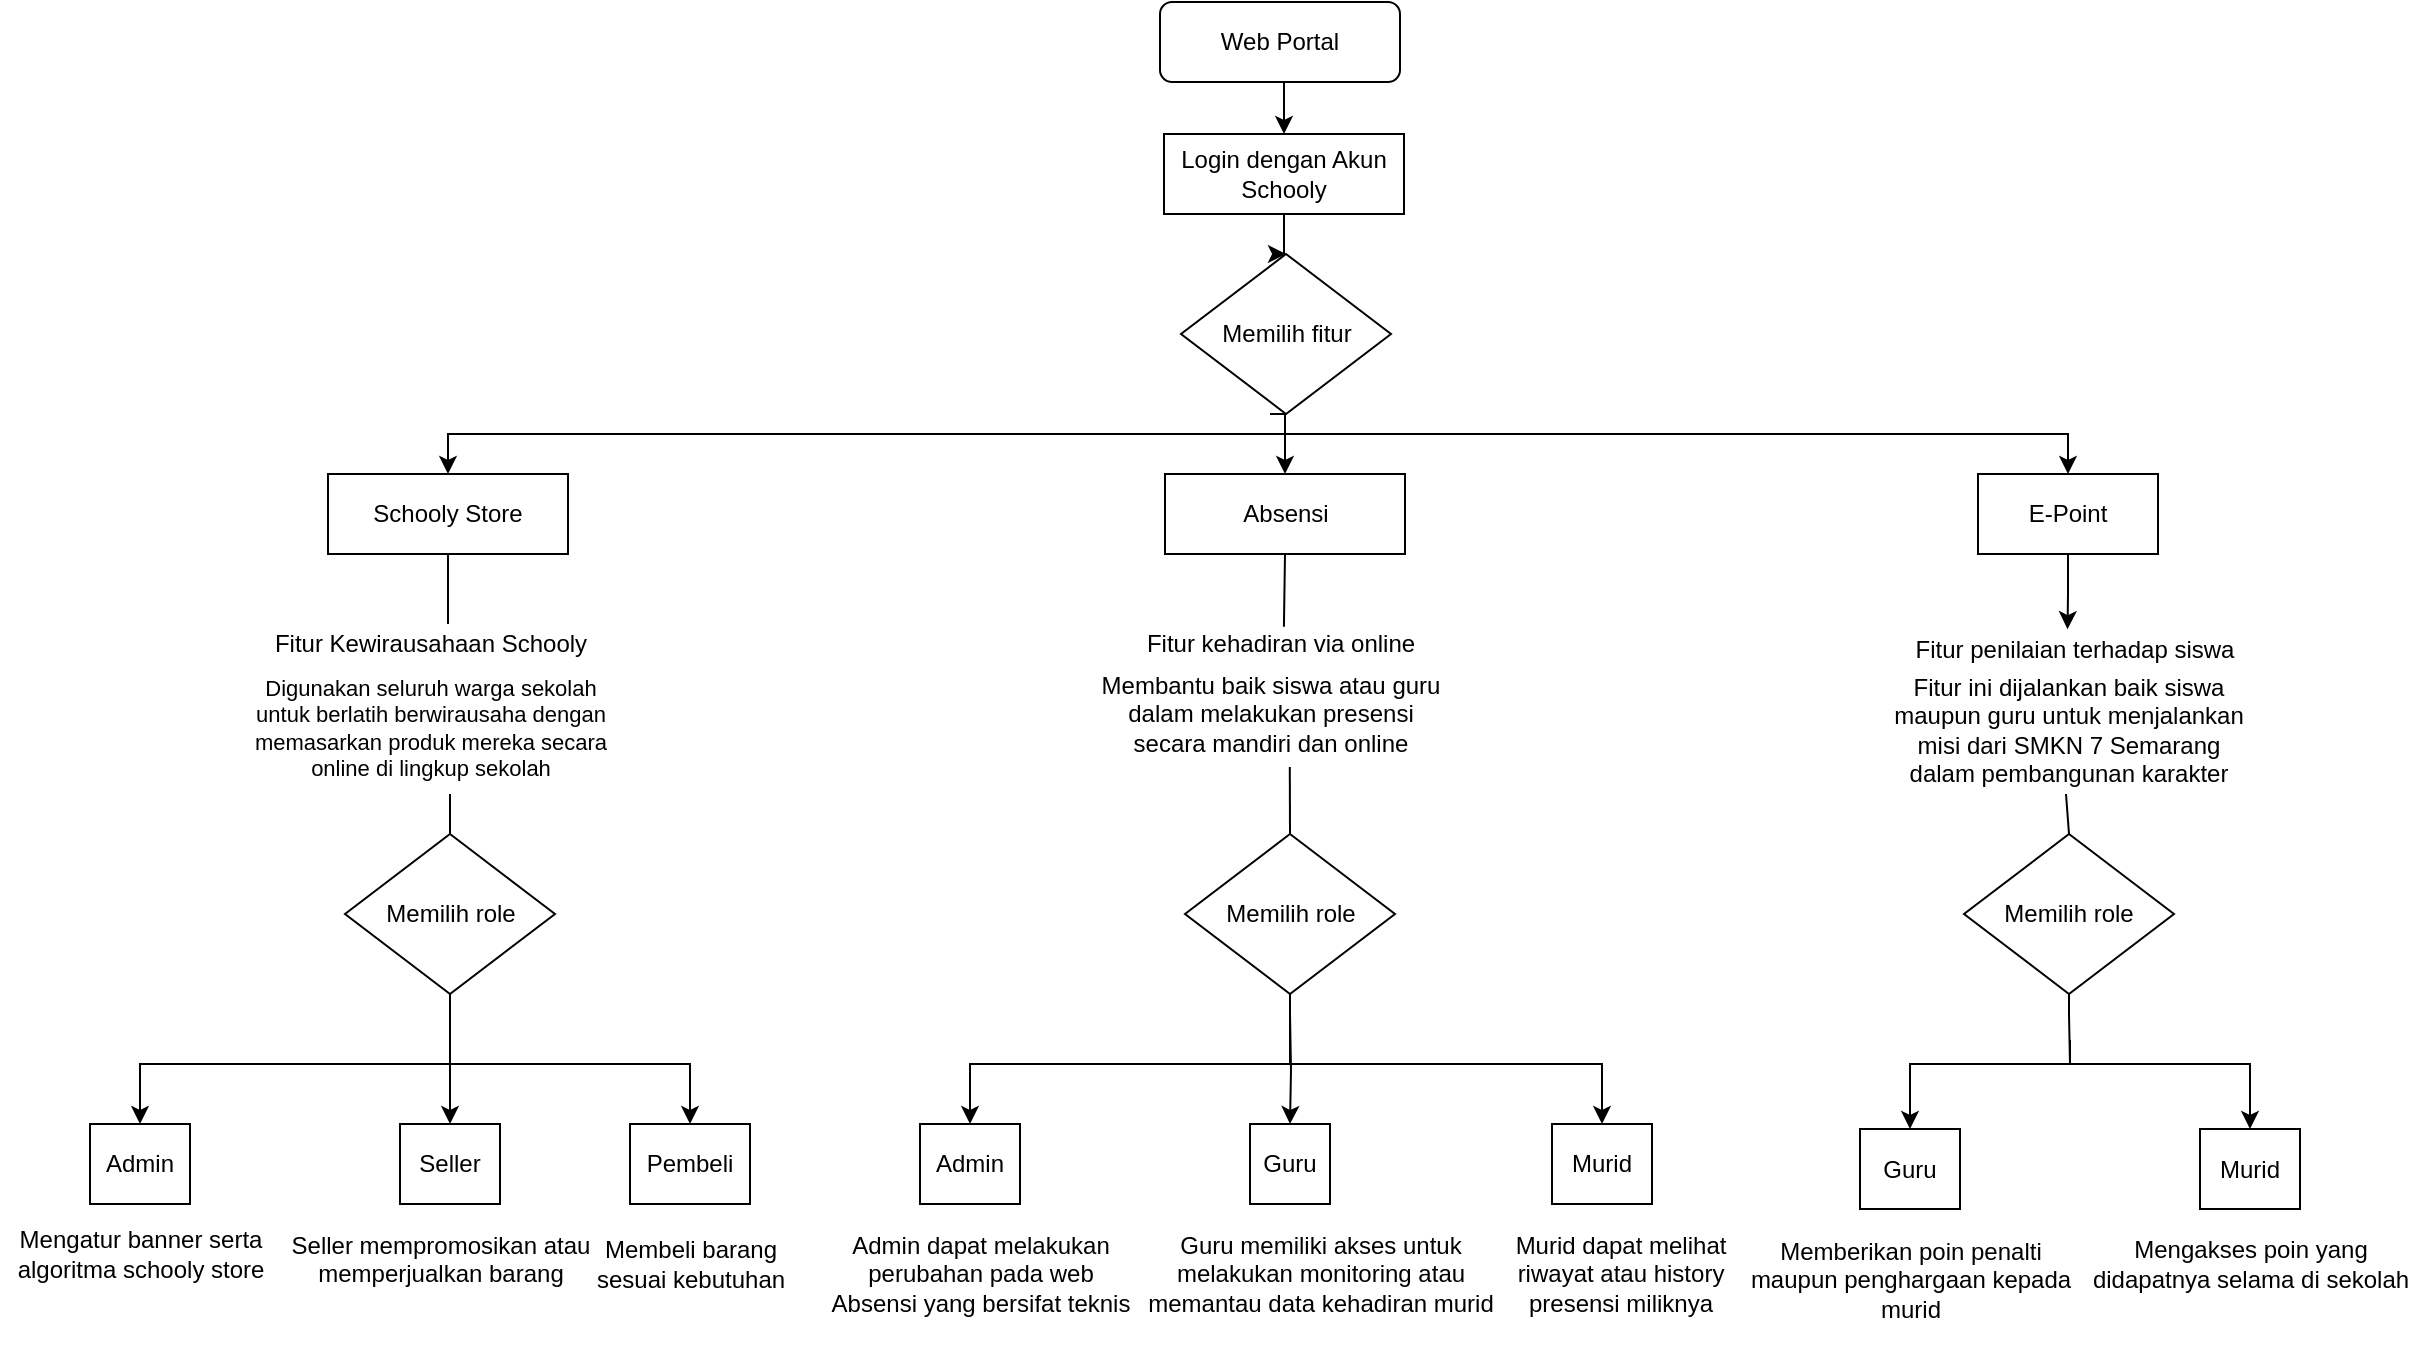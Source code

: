<mxfile version="14.6.2" type="github">
  <diagram id="ac4kkEiAtTnAmGIBFqP-" name="Page-1">
    <mxGraphModel dx="2333" dy="821" grid="1" gridSize="10" guides="1" tooltips="1" connect="1" arrows="1" fold="1" page="1" pageScale="1" pageWidth="850" pageHeight="1100" math="0" shadow="0">
      <root>
        <mxCell id="0" />
        <mxCell id="1" parent="0" />
        <mxCell id="eAFC2hTf22US64GkAHq2-2" style="edgeStyle=orthogonalEdgeStyle;rounded=0;orthogonalLoop=1;jettySize=auto;html=1;entryX=0.5;entryY=0;entryDx=0;entryDy=0;" parent="1" target="eAFC2hTf22US64GkAHq2-12" edge="1">
          <mxGeometry relative="1" as="geometry">
            <mxPoint x="490" y="250" as="sourcePoint" />
            <mxPoint x="876" y="268" as="targetPoint" />
            <Array as="points">
              <mxPoint x="551" y="250" />
              <mxPoint x="885" y="250" />
            </Array>
          </mxGeometry>
        </mxCell>
        <mxCell id="eAFC2hTf22US64GkAHq2-3" style="edgeStyle=orthogonalEdgeStyle;rounded=0;orthogonalLoop=1;jettySize=auto;html=1;entryX=0.5;entryY=0;entryDx=0;entryDy=0;" parent="1" target="eAFC2hTf22US64GkAHq2-8" edge="1">
          <mxGeometry relative="1" as="geometry">
            <mxPoint x="495" y="250" as="sourcePoint" />
            <Array as="points">
              <mxPoint x="435" y="250" />
              <mxPoint x="75" y="250" />
            </Array>
          </mxGeometry>
        </mxCell>
        <mxCell id="EeNRG4fpWp8-M874Vjzx-32" style="edgeStyle=orthogonalEdgeStyle;rounded=0;orthogonalLoop=1;jettySize=auto;html=1;exitX=0.5;exitY=1;exitDx=0;exitDy=0;entryX=0.5;entryY=0;entryDx=0;entryDy=0;" edge="1" parent="1" source="eAFC2hTf22US64GkAHq2-4" target="EeNRG4fpWp8-M874Vjzx-31">
          <mxGeometry relative="1" as="geometry" />
        </mxCell>
        <mxCell id="eAFC2hTf22US64GkAHq2-4" value="Web Portal" style="rounded=1;whiteSpace=wrap;html=1;fontSize=12;glass=0;strokeWidth=1;shadow=0;" parent="1" vertex="1">
          <mxGeometry x="440" y="34" width="120" height="40" as="geometry" />
        </mxCell>
        <mxCell id="eAFC2hTf22US64GkAHq2-8" value="Schooly Store" style="rounded=0;whiteSpace=wrap;html=1;fontSize=12;glass=0;strokeWidth=1;shadow=0;" parent="1" vertex="1">
          <mxGeometry x="24" y="270" width="120" height="40" as="geometry" />
        </mxCell>
        <mxCell id="EeNRG4fpWp8-M874Vjzx-47" style="edgeStyle=orthogonalEdgeStyle;rounded=0;orthogonalLoop=1;jettySize=auto;html=1;entryX=0.481;entryY=-0.02;entryDx=0;entryDy=0;entryPerimeter=0;" edge="1" parent="1" source="eAFC2hTf22US64GkAHq2-12" target="jP8lEYEgEvds1s-bmUfY-4">
          <mxGeometry relative="1" as="geometry" />
        </mxCell>
        <mxCell id="eAFC2hTf22US64GkAHq2-12" value="E-Point" style="rounded=0;whiteSpace=wrap;html=1;fontSize=12;glass=0;strokeWidth=1;shadow=0;" parent="1" vertex="1">
          <mxGeometry x="849" y="270" width="90" height="40" as="geometry" />
        </mxCell>
        <mxCell id="eAFC2hTf22US64GkAHq2-16" value="Absensi" style="rounded=0&#xa;;whiteSpace=wrap;html=1;fontSize=12;glass=0;strokeWidth=1;shadow=0;" parent="1" vertex="1">
          <mxGeometry x="442.5" y="270" width="120" height="40" as="geometry" />
        </mxCell>
        <mxCell id="eAFC2hTf22US64GkAHq2-17" value="Seller" style="rounded=0;whiteSpace=wrap;html=1;fontSize=12;glass=0;strokeWidth=1;shadow=0;" parent="1" vertex="1">
          <mxGeometry x="60" y="595" width="50" height="40" as="geometry" />
        </mxCell>
        <mxCell id="eAFC2hTf22US64GkAHq2-18" value="Pembeli" style="rounded=0;whiteSpace=wrap;html=1;fontSize=12;glass=0;strokeWidth=1;shadow=0;" parent="1" vertex="1">
          <mxGeometry x="175" y="595" width="60" height="40" as="geometry" />
        </mxCell>
        <mxCell id="eAFC2hTf22US64GkAHq2-19" value="Admin" style="rounded=0;whiteSpace=wrap;html=1;fontSize=12;glass=0;strokeWidth=1;shadow=0;" parent="1" vertex="1">
          <mxGeometry x="-95" y="595" width="50" height="40" as="geometry" />
        </mxCell>
        <mxCell id="eAFC2hTf22US64GkAHq2-20" value="Guru" style="rounded=0;whiteSpace=wrap;html=1;fontSize=12;glass=0;strokeWidth=1;shadow=0;" parent="1" vertex="1">
          <mxGeometry x="485" y="595" width="40" height="40" as="geometry" />
        </mxCell>
        <mxCell id="eAFC2hTf22US64GkAHq2-21" value="Admin" style="rounded=0;whiteSpace=wrap;html=1;fontSize=12;glass=0;strokeWidth=1;shadow=0;" parent="1" vertex="1">
          <mxGeometry x="320" y="595" width="50" height="40" as="geometry" />
        </mxCell>
        <mxCell id="eAFC2hTf22US64GkAHq2-22" value="Murid" style="rounded=0;whiteSpace=wrap;html=1;fontSize=12;glass=0;strokeWidth=1;shadow=0;" parent="1" vertex="1">
          <mxGeometry x="636" y="595" width="50" height="40" as="geometry" />
        </mxCell>
        <mxCell id="eAFC2hTf22US64GkAHq2-23" value="Guru" style="rounded=0;whiteSpace=wrap;html=1;fontSize=12;glass=0;strokeWidth=1;shadow=0;" parent="1" vertex="1">
          <mxGeometry x="790" y="597.5" width="50" height="40" as="geometry" />
        </mxCell>
        <mxCell id="eAFC2hTf22US64GkAHq2-25" value="Murid" style="rounded=0;whiteSpace=wrap;html=1;fontSize=12;glass=0;strokeWidth=1;shadow=0;" parent="1" vertex="1">
          <mxGeometry x="960" y="597.5" width="50" height="40" as="geometry" />
        </mxCell>
        <mxCell id="EeNRG4fpWp8-M874Vjzx-29" style="edgeStyle=orthogonalEdgeStyle;rounded=0;orthogonalLoop=1;jettySize=auto;html=1;entryX=0.5;entryY=0;entryDx=0;entryDy=0;" edge="1" parent="1" target="eAFC2hTf22US64GkAHq2-16">
          <mxGeometry relative="1" as="geometry">
            <mxPoint x="495" y="240" as="sourcePoint" />
          </mxGeometry>
        </mxCell>
        <mxCell id="jP8lEYEgEvds1s-bmUfY-2" value="Fitur Kewirausahaan Schooly" style="text;html=1;align=center;verticalAlign=middle;resizable=0;points=[];autosize=1;strokeColor=none;" parent="1" vertex="1">
          <mxGeometry x="-10" y="345" width="170" height="20" as="geometry" />
        </mxCell>
        <mxCell id="jP8lEYEgEvds1s-bmUfY-3" value="Fitur kehadiran via online" style="text;html=1;align=center;verticalAlign=middle;resizable=0;points=[];autosize=1;strokeColor=none;" parent="1" vertex="1">
          <mxGeometry x="430" y="345" width="140" height="20" as="geometry" />
        </mxCell>
        <mxCell id="jP8lEYEgEvds1s-bmUfY-4" value="Fitur penilaian terhadap siswa" style="text;html=1;align=center;verticalAlign=middle;resizable=0;points=[];autosize=1;strokeColor=none;" parent="1" vertex="1">
          <mxGeometry x="812" y="348" width="170" height="20" as="geometry" />
        </mxCell>
        <mxCell id="EeNRG4fpWp8-M874Vjzx-20" style="edgeStyle=orthogonalEdgeStyle;rounded=0;orthogonalLoop=1;jettySize=auto;html=1;entryX=0.5;entryY=0;entryDx=0;entryDy=0;" edge="1" parent="1" target="eAFC2hTf22US64GkAHq2-23">
          <mxGeometry relative="1" as="geometry">
            <mxPoint x="895" y="553" as="sourcePoint" />
            <Array as="points">
              <mxPoint x="895" y="565" />
              <mxPoint x="815" y="565" />
            </Array>
          </mxGeometry>
        </mxCell>
        <mxCell id="EeNRG4fpWp8-M874Vjzx-21" style="edgeStyle=orthogonalEdgeStyle;rounded=0;orthogonalLoop=1;jettySize=auto;html=1;entryX=0.5;entryY=0;entryDx=0;entryDy=0;exitX=0.5;exitY=1;exitDx=0;exitDy=0;" edge="1" parent="1" source="EeNRG4fpWp8-M874Vjzx-37" target="eAFC2hTf22US64GkAHq2-25">
          <mxGeometry relative="1" as="geometry">
            <mxPoint x="895" y="553" as="sourcePoint" />
            <Array as="points">
              <mxPoint x="895" y="540" />
              <mxPoint x="895" y="565" />
              <mxPoint x="985" y="565" />
            </Array>
          </mxGeometry>
        </mxCell>
        <mxCell id="jP8lEYEgEvds1s-bmUfY-5" value="&lt;div&gt;Fitur ini dijalankan baik siswa&lt;/div&gt;&lt;div&gt;maupun guru&amp;nbsp;&lt;span&gt;untuk menjalankan&lt;/span&gt;&lt;/div&gt;&lt;div&gt;&lt;span&gt;misi dari&amp;nbsp;&lt;/span&gt;&lt;span&gt;SMKN 7 Semarang&lt;/span&gt;&lt;/div&gt;&lt;div&gt;dalam pembangunan karakter&lt;br&gt;&lt;/div&gt;" style="text;html=1;align=center;verticalAlign=middle;resizable=0;points=[];autosize=1;strokeColor=none;" parent="1" vertex="1">
          <mxGeometry x="799" y="368" width="190" height="60" as="geometry" />
        </mxCell>
        <mxCell id="_KRXcJXZUajIvQhQqsY4-16" style="edgeStyle=orthogonalEdgeStyle;rounded=0;orthogonalLoop=1;jettySize=auto;html=1;entryX=0.5;entryY=0;entryDx=0;entryDy=0;" parent="1" target="eAFC2hTf22US64GkAHq2-22" edge="1">
          <mxGeometry relative="1" as="geometry">
            <mxPoint x="505" y="540" as="sourcePoint" />
            <Array as="points">
              <mxPoint x="505" y="565" />
              <mxPoint x="661" y="565" />
            </Array>
          </mxGeometry>
        </mxCell>
        <mxCell id="EeNRG4fpWp8-M874Vjzx-6" style="edgeStyle=orthogonalEdgeStyle;rounded=0;orthogonalLoop=1;jettySize=auto;html=1;entryX=0.5;entryY=0;entryDx=0;entryDy=0;" edge="1" parent="1" target="eAFC2hTf22US64GkAHq2-20">
          <mxGeometry relative="1" as="geometry">
            <mxPoint x="505" y="540" as="sourcePoint" />
          </mxGeometry>
        </mxCell>
        <mxCell id="EeNRG4fpWp8-M874Vjzx-7" style="edgeStyle=orthogonalEdgeStyle;rounded=0;orthogonalLoop=1;jettySize=auto;html=1;entryX=0.5;entryY=0;entryDx=0;entryDy=0;exitX=0.5;exitY=1;exitDx=0;exitDy=0;" edge="1" parent="1" source="EeNRG4fpWp8-M874Vjzx-36" target="eAFC2hTf22US64GkAHq2-21">
          <mxGeometry relative="1" as="geometry">
            <mxPoint x="505" y="540" as="sourcePoint" />
            <Array as="points">
              <mxPoint x="505" y="530" />
              <mxPoint x="505" y="565" />
              <mxPoint x="345" y="565" />
            </Array>
          </mxGeometry>
        </mxCell>
        <mxCell id="jP8lEYEgEvds1s-bmUfY-6" value="&lt;div&gt;Membantu baik siswa atau guru&lt;/div&gt;&lt;div&gt;dalam melakukan presensi&lt;/div&gt;&lt;div&gt;secara mandiri dan online&lt;br&gt;&lt;/div&gt;" style="text;html=1;align=center;verticalAlign=middle;resizable=0;points=[];autosize=1;strokeColor=none;" parent="1" vertex="1">
          <mxGeometry x="405" y="365" width="180" height="50" as="geometry" />
        </mxCell>
        <mxCell id="EeNRG4fpWp8-M874Vjzx-24" style="edgeStyle=orthogonalEdgeStyle;rounded=0;orthogonalLoop=1;jettySize=auto;html=1;entryX=0.5;entryY=0;entryDx=0;entryDy=0;" edge="1" parent="1" target="eAFC2hTf22US64GkAHq2-19">
          <mxGeometry relative="1" as="geometry">
            <mxPoint x="85" y="552" as="sourcePoint" />
            <Array as="points">
              <mxPoint x="85" y="565" />
              <mxPoint x="-70" y="565" />
            </Array>
          </mxGeometry>
        </mxCell>
        <mxCell id="EeNRG4fpWp8-M874Vjzx-25" style="edgeStyle=orthogonalEdgeStyle;rounded=0;orthogonalLoop=1;jettySize=auto;html=1;entryX=0.5;entryY=0;entryDx=0;entryDy=0;" edge="1" parent="1" target="eAFC2hTf22US64GkAHq2-17">
          <mxGeometry relative="1" as="geometry">
            <mxPoint x="85" y="530" as="sourcePoint" />
            <Array as="points">
              <mxPoint x="85" y="580" />
              <mxPoint x="85" y="580" />
            </Array>
          </mxGeometry>
        </mxCell>
        <mxCell id="EeNRG4fpWp8-M874Vjzx-26" style="edgeStyle=orthogonalEdgeStyle;rounded=0;orthogonalLoop=1;jettySize=auto;html=1;exitX=0.5;exitY=1;exitDx=0;exitDy=0;" edge="1" parent="1" source="EeNRG4fpWp8-M874Vjzx-35" target="eAFC2hTf22US64GkAHq2-18">
          <mxGeometry relative="1" as="geometry">
            <mxPoint x="85" y="552" as="sourcePoint" />
            <Array as="points">
              <mxPoint x="85" y="565" />
              <mxPoint x="205" y="565" />
            </Array>
          </mxGeometry>
        </mxCell>
        <mxCell id="jP8lEYEgEvds1s-bmUfY-7" value="&lt;div style=&quot;font-size: 11px&quot;&gt;&lt;font style=&quot;font-size: 11px&quot;&gt;Digunakan seluruh warga sekolah &lt;br&gt;&lt;/font&gt;&lt;/div&gt;&lt;div style=&quot;font-size: 11px&quot;&gt;&lt;font style=&quot;font-size: 11px&quot;&gt;untuk berlatih berwirausaha dengan &lt;br&gt;&lt;/font&gt;&lt;/div&gt;&lt;div style=&quot;font-size: 11px&quot;&gt;&lt;font style=&quot;font-size: 11px&quot;&gt;memasarkan produk mereka secara &lt;br&gt;&lt;/font&gt;&lt;/div&gt;&lt;div style=&quot;font-size: 11px&quot;&gt;&lt;font style=&quot;font-size: 11px&quot;&gt;online di lingkup sekolah&lt;br&gt;&lt;/font&gt;&lt;/div&gt;" style="text;html=1;align=center;verticalAlign=middle;resizable=0;points=[];autosize=1;strokeColor=none;" parent="1" vertex="1">
          <mxGeometry x="-25" y="367" width="200" height="60" as="geometry" />
        </mxCell>
        <mxCell id="jP8lEYEgEvds1s-bmUfY-12" value="" style="endArrow=none;html=1;strokeColor=#000000;entryX=0.5;entryY=1;entryDx=0;entryDy=0;" parent="1" edge="1">
          <mxGeometry width="50" height="50" relative="1" as="geometry">
            <mxPoint x="84" y="345" as="sourcePoint" />
            <mxPoint x="84" y="310" as="targetPoint" />
          </mxGeometry>
        </mxCell>
        <mxCell id="_KRXcJXZUajIvQhQqsY4-1" value="" style="endArrow=none;html=1;exitX=0.514;exitY=0.069;exitDx=0;exitDy=0;exitPerimeter=0;entryX=0.5;entryY=1;entryDx=0;entryDy=0;" parent="1" source="jP8lEYEgEvds1s-bmUfY-3" target="eAFC2hTf22US64GkAHq2-16" edge="1">
          <mxGeometry width="50" height="50" relative="1" as="geometry">
            <mxPoint x="422" y="345" as="sourcePoint" />
            <mxPoint x="420" y="330" as="targetPoint" />
          </mxGeometry>
        </mxCell>
        <mxCell id="EeNRG4fpWp8-M874Vjzx-1" value="&lt;div&gt;&lt;font style=&quot;font-size: 12px&quot;&gt;Admin dapat melakukan&lt;/font&gt;&lt;/div&gt;&lt;div&gt;&lt;font style=&quot;font-size: 12px&quot;&gt;perubahan pada web &lt;br&gt;&lt;/font&gt;&lt;/div&gt;&lt;div&gt;&lt;font style=&quot;font-size: 12px&quot;&gt;Absensi yang bersifat teknis&lt;br&gt;&lt;/font&gt;&lt;/div&gt;" style="text;html=1;align=center;verticalAlign=middle;resizable=0;points=[];autosize=1;strokeColor=none;" vertex="1" parent="1">
          <mxGeometry x="270" y="645" width="160" height="50" as="geometry" />
        </mxCell>
        <mxCell id="EeNRG4fpWp8-M874Vjzx-3" value="&lt;div&gt;Guru memiliki akses untuk &lt;br&gt;&lt;/div&gt;&lt;div&gt;melakukan monitoring atau&lt;/div&gt;&lt;div&gt;memantau data kehadiran murid&lt;br&gt;&lt;/div&gt;" style="text;html=1;align=center;verticalAlign=middle;resizable=0;points=[];autosize=1;strokeColor=none;" vertex="1" parent="1">
          <mxGeometry x="430" y="645" width="180" height="50" as="geometry" />
        </mxCell>
        <mxCell id="EeNRG4fpWp8-M874Vjzx-4" value="&lt;div&gt;Murid dapat melihat &lt;br&gt;&lt;/div&gt;&lt;div&gt;riwayat atau history&lt;/div&gt;&lt;div&gt;presensi miliknya&lt;br&gt;&lt;/div&gt;" style="text;html=1;align=center;verticalAlign=middle;resizable=0;points=[];autosize=1;strokeColor=none;" vertex="1" parent="1">
          <mxGeometry x="610" y="645" width="120" height="50" as="geometry" />
        </mxCell>
        <mxCell id="EeNRG4fpWp8-M874Vjzx-14" value="&lt;div&gt;Memberikan poin penalti&lt;/div&gt;&lt;div&gt;maupun penghargaan kepada&lt;/div&gt;&lt;div&gt;murid&lt;/div&gt;&lt;div&gt;&lt;br&gt;&lt;/div&gt;" style="text;html=1;align=center;verticalAlign=middle;resizable=0;points=[];autosize=1;strokeColor=none;" vertex="1" parent="1">
          <mxGeometry x="730" y="650" width="170" height="60" as="geometry" />
        </mxCell>
        <mxCell id="EeNRG4fpWp8-M874Vjzx-15" value="&lt;div&gt;Mengakses poin yang &lt;br&gt;&lt;/div&gt;&lt;div&gt;didapatnya selama di sekolah&lt;/div&gt;" style="text;html=1;align=center;verticalAlign=middle;resizable=0;points=[];autosize=1;strokeColor=none;" vertex="1" parent="1">
          <mxGeometry x="900" y="650" width="170" height="30" as="geometry" />
        </mxCell>
        <mxCell id="EeNRG4fpWp8-M874Vjzx-16" value="&lt;div&gt;Mengatur banner serta &lt;br&gt;&lt;/div&gt;&lt;div&gt;algoritma schooly store&lt;br&gt;&lt;/div&gt;" style="text;html=1;align=center;verticalAlign=middle;resizable=0;points=[];autosize=1;strokeColor=none;" vertex="1" parent="1">
          <mxGeometry x="-140" y="645" width="140" height="30" as="geometry" />
        </mxCell>
        <mxCell id="EeNRG4fpWp8-M874Vjzx-17" value="&lt;div&gt;Seller mempromosikan atau &lt;br&gt;&lt;/div&gt;&lt;div&gt;memperjualkan barang&lt;/div&gt;&lt;div&gt;&lt;br&gt;&lt;/div&gt;" style="text;html=1;align=center;verticalAlign=middle;resizable=0;points=[];autosize=1;strokeColor=none;" vertex="1" parent="1">
          <mxGeometry y="645" width="160" height="50" as="geometry" />
        </mxCell>
        <mxCell id="EeNRG4fpWp8-M874Vjzx-18" value="&lt;div&gt;Membeli barang &lt;br&gt;&lt;/div&gt;&lt;div&gt;sesuai kebutuhan &lt;br&gt;&lt;/div&gt;" style="text;html=1;align=center;verticalAlign=middle;resizable=0;points=[];autosize=1;strokeColor=none;" vertex="1" parent="1">
          <mxGeometry x="150" y="650" width="110" height="30" as="geometry" />
        </mxCell>
        <mxCell id="EeNRG4fpWp8-M874Vjzx-34" style="edgeStyle=orthogonalEdgeStyle;rounded=0;orthogonalLoop=1;jettySize=auto;html=1;entryX=0.5;entryY=0;entryDx=0;entryDy=0;" edge="1" parent="1" source="EeNRG4fpWp8-M874Vjzx-31" target="EeNRG4fpWp8-M874Vjzx-33">
          <mxGeometry relative="1" as="geometry" />
        </mxCell>
        <mxCell id="EeNRG4fpWp8-M874Vjzx-31" value="Login dengan Akun Schooly " style="rounded=0;whiteSpace=wrap;html=1;" vertex="1" parent="1">
          <mxGeometry x="442" y="100" width="120" height="40" as="geometry" />
        </mxCell>
        <mxCell id="EeNRG4fpWp8-M874Vjzx-33" value="Memilih fitur" style="rhombus;whiteSpace=wrap;html=1;" vertex="1" parent="1">
          <mxGeometry x="450.5" y="160" width="105" height="80" as="geometry" />
        </mxCell>
        <mxCell id="EeNRG4fpWp8-M874Vjzx-35" value="Memilih role" style="rhombus;whiteSpace=wrap;html=1;" vertex="1" parent="1">
          <mxGeometry x="32.5" y="450" width="105" height="80" as="geometry" />
        </mxCell>
        <mxCell id="EeNRG4fpWp8-M874Vjzx-36" value="Memilih role" style="rhombus;whiteSpace=wrap;html=1;" vertex="1" parent="1">
          <mxGeometry x="452.5" y="450" width="105" height="80" as="geometry" />
        </mxCell>
        <mxCell id="EeNRG4fpWp8-M874Vjzx-37" value="Memilih role" style="rhombus;whiteSpace=wrap;html=1;" vertex="1" parent="1">
          <mxGeometry x="842" y="450" width="105" height="80" as="geometry" />
        </mxCell>
        <mxCell id="EeNRG4fpWp8-M874Vjzx-39" value="" style="endArrow=none;html=1;exitX=0.5;exitY=0;exitDx=0;exitDy=0;" edge="1" parent="1">
          <mxGeometry width="50" height="50" relative="1" as="geometry">
            <mxPoint x="85" y="450" as="sourcePoint" />
            <mxPoint x="85" y="430" as="targetPoint" />
          </mxGeometry>
        </mxCell>
        <mxCell id="EeNRG4fpWp8-M874Vjzx-42" value="" style="endArrow=none;html=1;exitX=0.5;exitY=0;exitDx=0;exitDy=0;entryX=0.555;entryY=1.029;entryDx=0;entryDy=0;entryPerimeter=0;" edge="1" parent="1" source="EeNRG4fpWp8-M874Vjzx-36" target="jP8lEYEgEvds1s-bmUfY-6">
          <mxGeometry width="50" height="50" relative="1" as="geometry">
            <mxPoint x="506" y="450.0" as="sourcePoint" />
            <mxPoint x="507" y="418" as="targetPoint" />
          </mxGeometry>
        </mxCell>
        <mxCell id="EeNRG4fpWp8-M874Vjzx-43" value="" style="endArrow=none;html=1;exitX=0.5;exitY=0;exitDx=0;exitDy=0;" edge="1" parent="1" source="EeNRG4fpWp8-M874Vjzx-37">
          <mxGeometry width="50" height="50" relative="1" as="geometry">
            <mxPoint x="840" y="480" as="sourcePoint" />
            <mxPoint x="893" y="430" as="targetPoint" />
          </mxGeometry>
        </mxCell>
      </root>
    </mxGraphModel>
  </diagram>
</mxfile>
